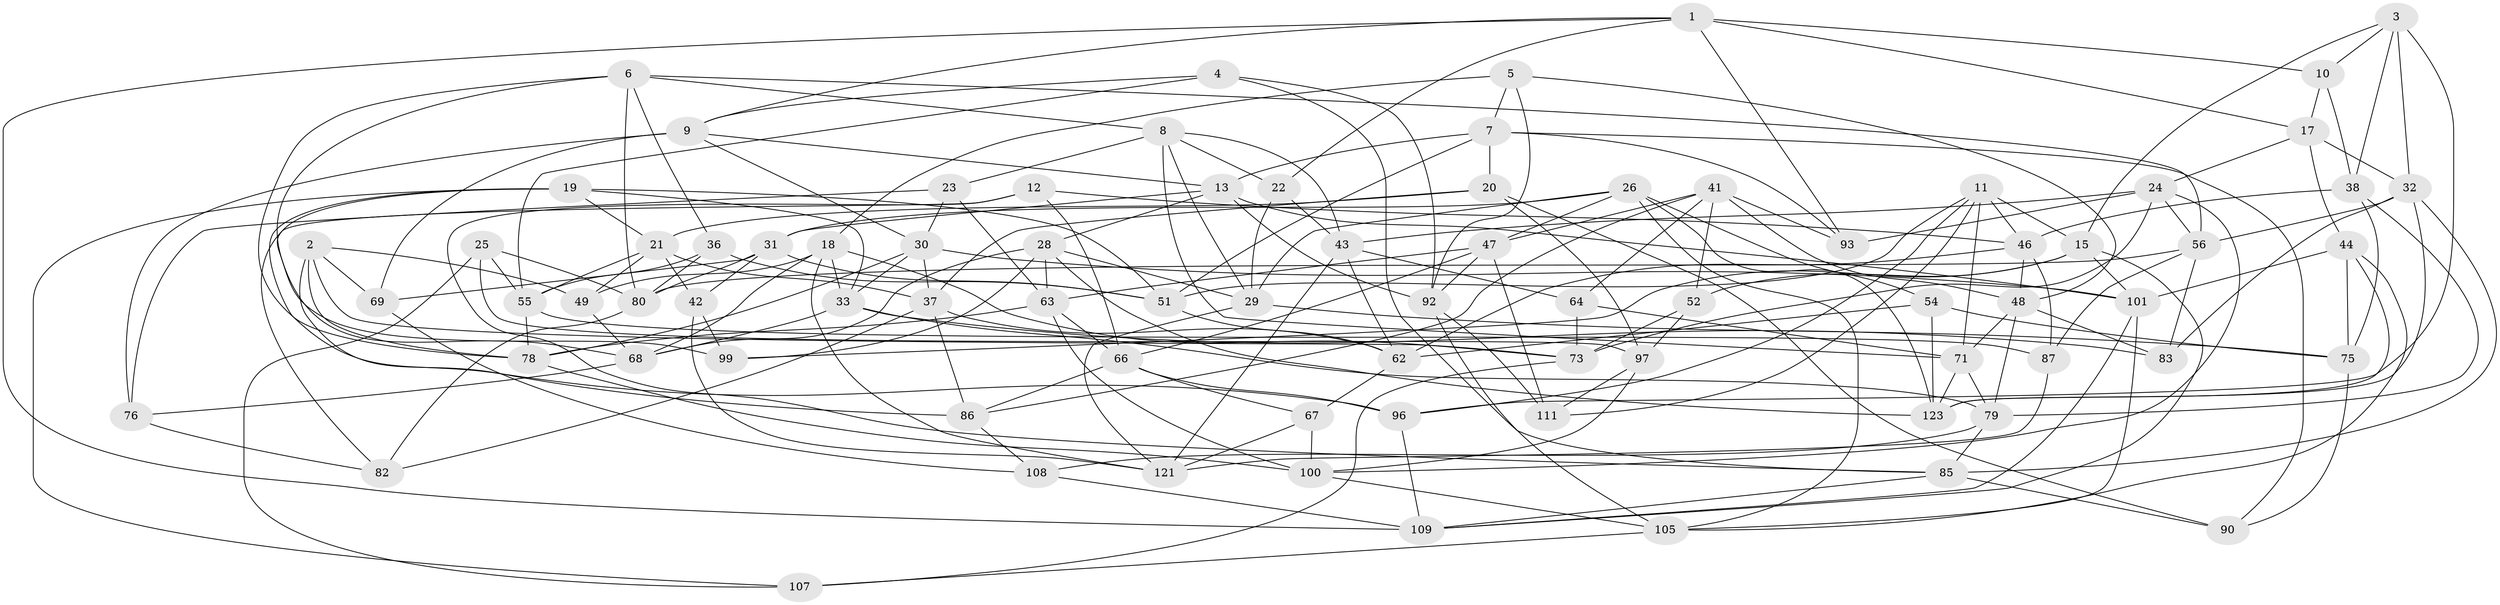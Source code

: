// Generated by graph-tools (version 1.1) at 2025/52/02/27/25 19:52:30]
// undirected, 80 vertices, 210 edges
graph export_dot {
graph [start="1"]
  node [color=gray90,style=filled];
  1 [super="+81"];
  2 [super="+35"];
  3 [super="+61"];
  4;
  5;
  6 [super="+16"];
  7 [super="+14"];
  8 [super="+39"];
  9 [super="+27"];
  10;
  11 [super="+104"];
  12;
  13 [super="+130"];
  15 [super="+110"];
  17 [super="+112"];
  18 [super="+134"];
  19 [super="+50"];
  20 [super="+102"];
  21 [super="+53"];
  22;
  23;
  24 [super="+34"];
  25;
  26 [super="+70"];
  28 [super="+40"];
  29 [super="+127"];
  30 [super="+45"];
  31 [super="+125"];
  32 [super="+95"];
  33 [super="+129"];
  36;
  37 [super="+89"];
  38 [super="+58"];
  41 [super="+94"];
  42;
  43 [super="+59"];
  44 [super="+74"];
  46 [super="+65"];
  47 [super="+91"];
  48 [super="+57"];
  49;
  51 [super="+117"];
  52;
  54;
  55 [super="+116"];
  56 [super="+60"];
  62 [super="+72"];
  63 [super="+120"];
  64;
  66 [super="+84"];
  67;
  68 [super="+77"];
  69;
  71 [super="+103"];
  73 [super="+113"];
  75 [super="+135"];
  76;
  78 [super="+98"];
  79 [super="+131"];
  80 [super="+132"];
  82;
  83;
  85 [super="+133"];
  86 [super="+88"];
  87;
  90;
  92 [super="+119"];
  93;
  96 [super="+106"];
  97 [super="+122"];
  99;
  100 [super="+115"];
  101 [super="+114"];
  105 [super="+128"];
  107;
  108;
  109 [super="+118"];
  111;
  121 [super="+124"];
  123 [super="+126"];
  1 -- 22;
  1 -- 109;
  1 -- 17;
  1 -- 10;
  1 -- 93;
  1 -- 9;
  2 -- 73;
  2 -- 78;
  2 -- 86 [weight=2];
  2 -- 49;
  2 -- 69;
  3 -- 32;
  3 -- 10;
  3 -- 96 [weight=2];
  3 -- 38;
  3 -- 15;
  4 -- 9;
  4 -- 92;
  4 -- 55;
  4 -- 85;
  5 -- 7;
  5 -- 48;
  5 -- 18;
  5 -- 92;
  6 -- 56;
  6 -- 36;
  6 -- 99;
  6 -- 78;
  6 -- 8;
  6 -- 80;
  7 -- 13;
  7 -- 90;
  7 -- 93;
  7 -- 51;
  7 -- 20;
  8 -- 29;
  8 -- 23;
  8 -- 71;
  8 -- 43;
  8 -- 22;
  9 -- 13;
  9 -- 30;
  9 -- 76;
  9 -- 69;
  10 -- 38;
  10 -- 17;
  11 -- 71;
  11 -- 111;
  11 -- 96;
  11 -- 51;
  11 -- 15;
  11 -- 46;
  12 -- 46;
  12 -- 82;
  12 -- 85;
  12 -- 66;
  13 -- 28;
  13 -- 101;
  13 -- 31;
  13 -- 92;
  15 -- 109;
  15 -- 99;
  15 -- 52;
  15 -- 101;
  17 -- 32;
  17 -- 44 [weight=2];
  17 -- 24;
  18 -- 68;
  18 -- 49;
  18 -- 33;
  18 -- 121;
  18 -- 73;
  19 -- 96;
  19 -- 107;
  19 -- 33;
  19 -- 51;
  19 -- 68;
  19 -- 21;
  20 -- 37;
  20 -- 97 [weight=2];
  20 -- 21;
  20 -- 90;
  21 -- 49;
  21 -- 55;
  21 -- 42;
  21 -- 37;
  22 -- 43;
  22 -- 29;
  23 -- 63;
  23 -- 76;
  23 -- 30;
  24 -- 93;
  24 -- 73;
  24 -- 56;
  24 -- 43;
  24 -- 100;
  25 -- 55;
  25 -- 107;
  25 -- 97;
  25 -- 80;
  26 -- 123;
  26 -- 47;
  26 -- 29;
  26 -- 54;
  26 -- 31;
  26 -- 105;
  28 -- 29;
  28 -- 99;
  28 -- 123;
  28 -- 68;
  28 -- 63;
  29 -- 121;
  29 -- 75;
  30 -- 101;
  30 -- 37;
  30 -- 78;
  30 -- 33;
  31 -- 80;
  31 -- 42;
  31 -- 51;
  31 -- 69;
  32 -- 83;
  32 -- 123;
  32 -- 56;
  32 -- 85;
  33 -- 68;
  33 -- 83;
  33 -- 79;
  36 -- 51;
  36 -- 55;
  36 -- 80;
  37 -- 86;
  37 -- 82;
  37 -- 62;
  38 -- 75 [weight=2];
  38 -- 46;
  38 -- 79;
  41 -- 93;
  41 -- 52;
  41 -- 47;
  41 -- 48;
  41 -- 64;
  41 -- 86;
  42 -- 99;
  42 -- 121;
  43 -- 62;
  43 -- 64;
  43 -- 121;
  44 -- 101;
  44 -- 105;
  44 -- 123;
  44 -- 75;
  46 -- 87;
  46 -- 62;
  46 -- 48;
  47 -- 92;
  47 -- 111;
  47 -- 66;
  47 -- 63;
  48 -- 79;
  48 -- 83;
  48 -- 71;
  49 -- 68;
  51 -- 62;
  52 -- 73;
  52 -- 97;
  54 -- 123;
  54 -- 62;
  54 -- 75;
  55 -- 87;
  55 -- 78;
  56 -- 80;
  56 -- 87;
  56 -- 83;
  62 -- 67;
  63 -- 100;
  63 -- 78;
  63 -- 66;
  64 -- 73;
  64 -- 71;
  66 -- 67;
  66 -- 96;
  66 -- 86;
  67 -- 121;
  67 -- 100;
  68 -- 76;
  69 -- 108;
  71 -- 79;
  71 -- 123;
  73 -- 107;
  75 -- 90;
  76 -- 82;
  78 -- 100;
  79 -- 108;
  79 -- 85;
  80 -- 82;
  85 -- 90;
  85 -- 109;
  86 -- 108;
  87 -- 121;
  92 -- 111;
  92 -- 105;
  96 -- 109;
  97 -- 100;
  97 -- 111;
  100 -- 105;
  101 -- 109;
  101 -- 105;
  105 -- 107;
  108 -- 109;
}
